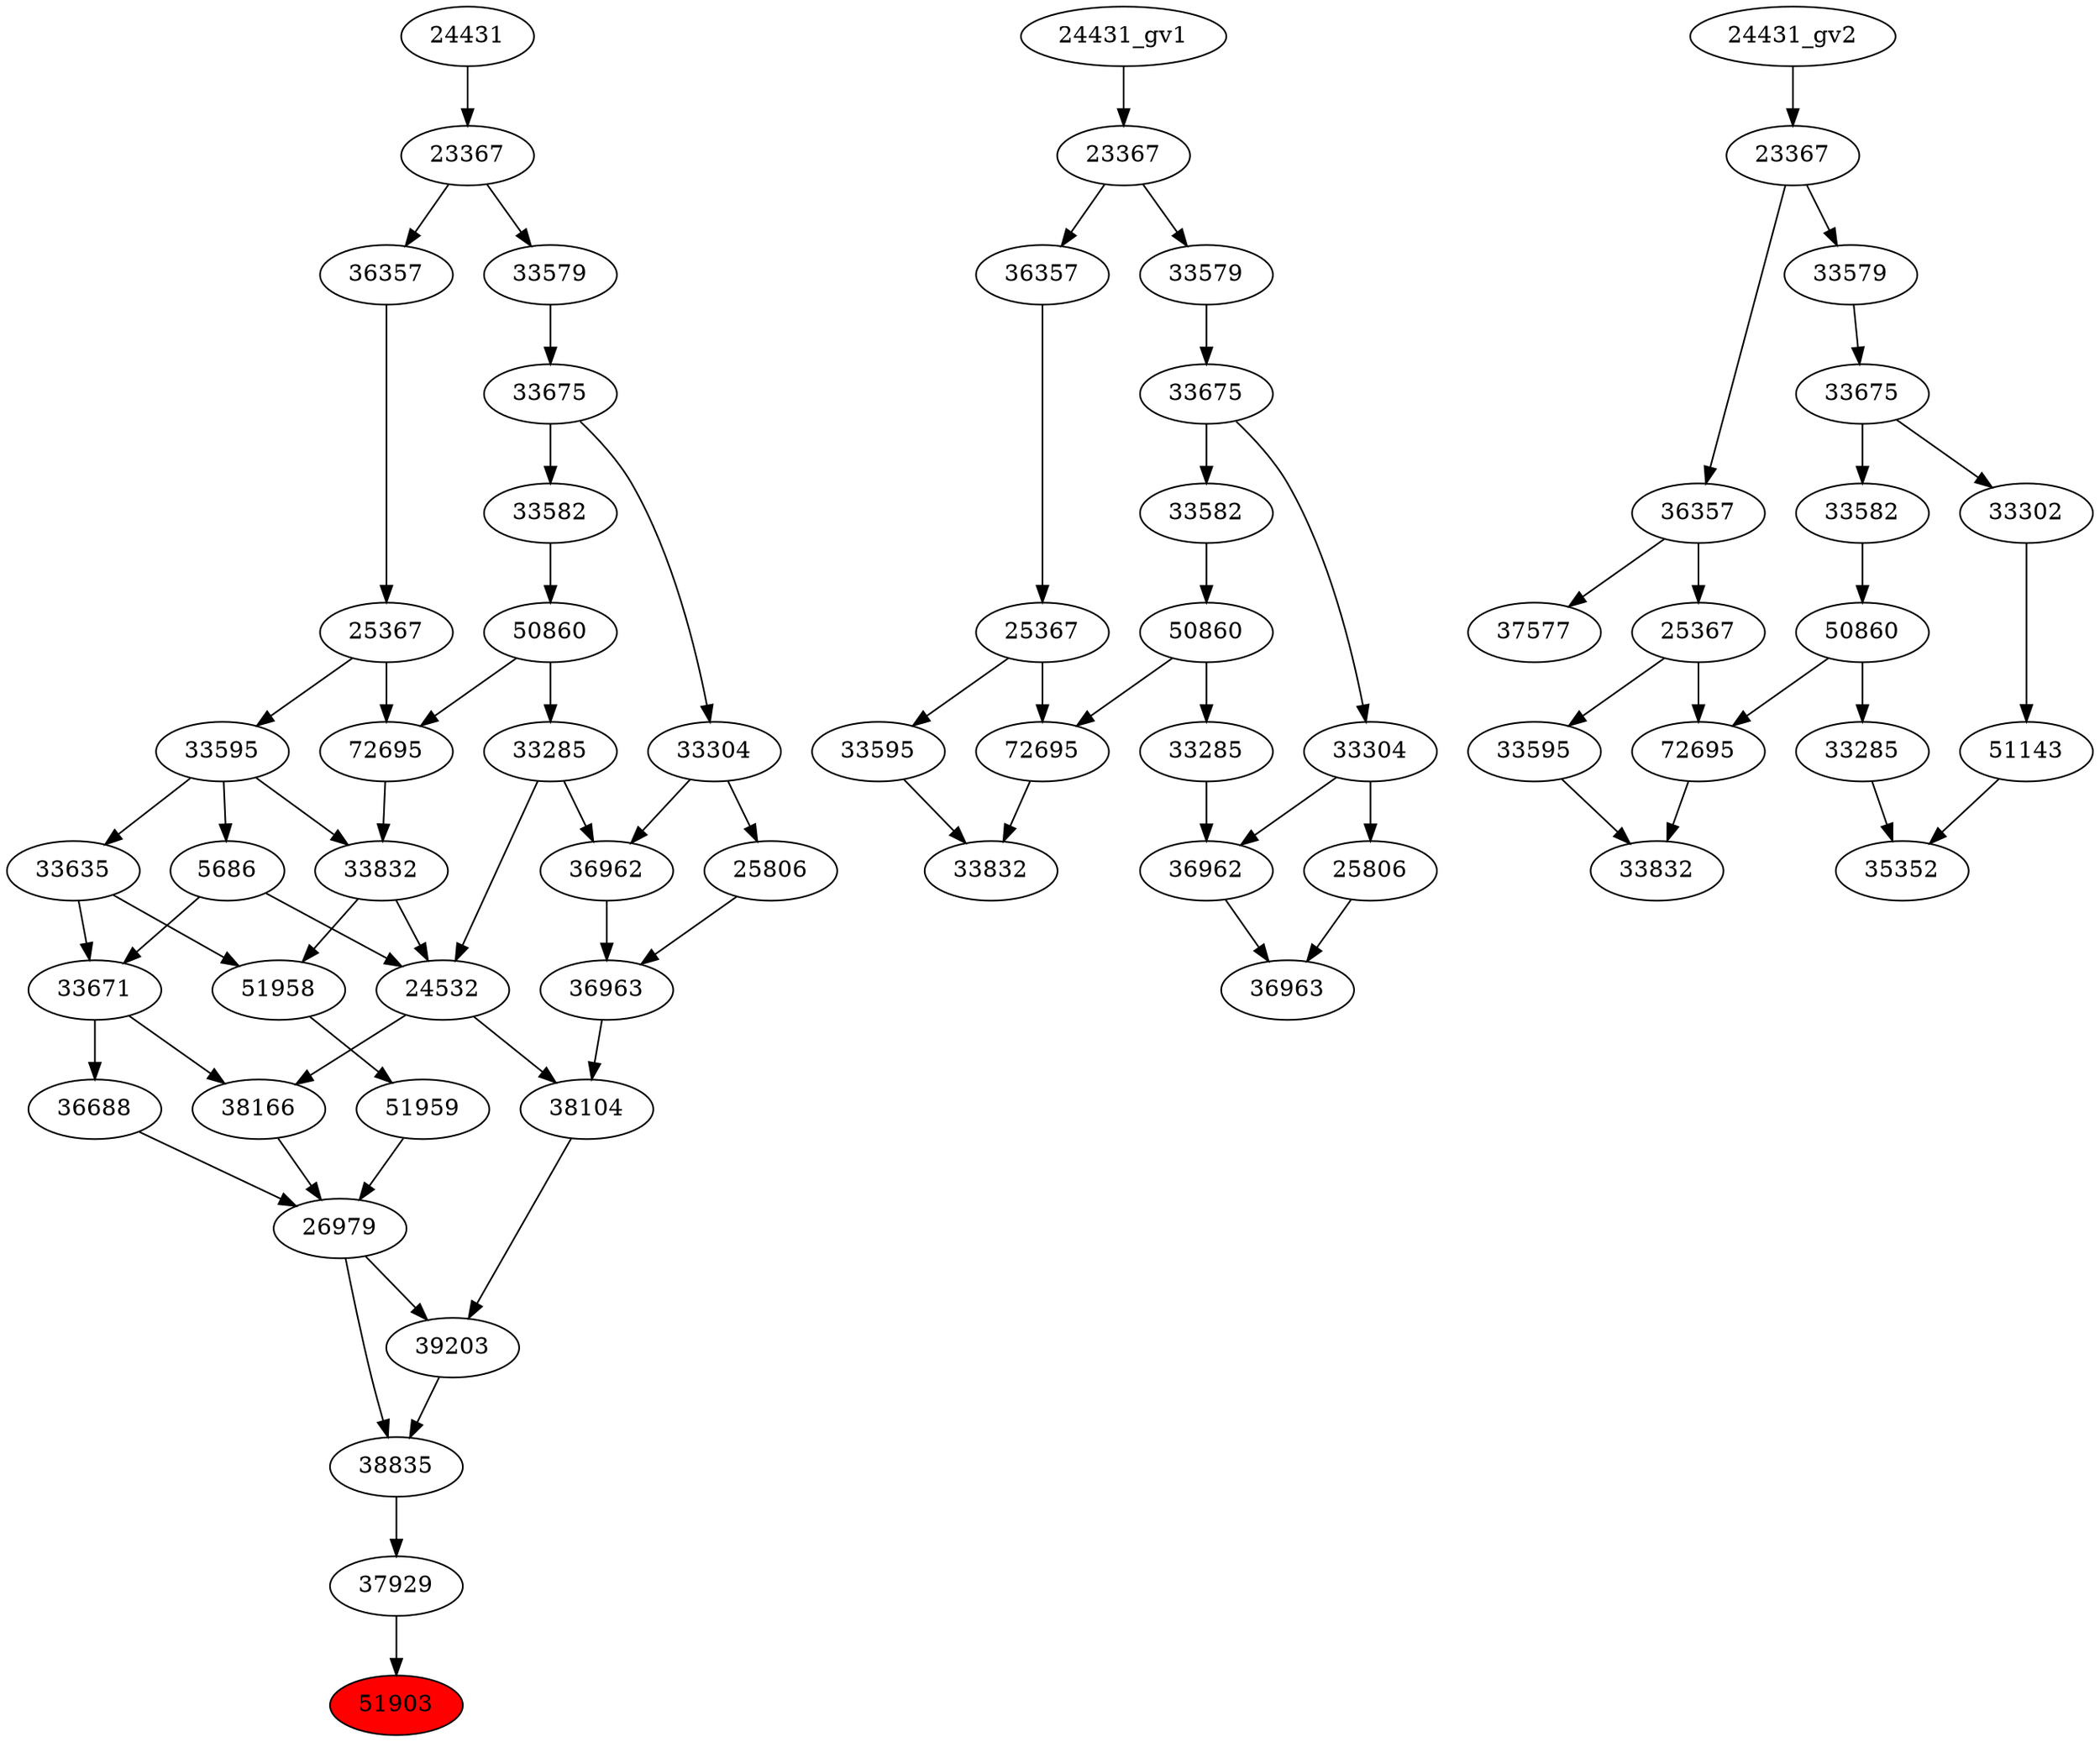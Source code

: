 strict digraph root {
	node [label="\N"];
	{
		node [fillcolor="",
			label="\N",
			style=""
		];
		51903		 [fillcolor=red,
			label=51903,
			style=filled];
		37929		 [label=37929];
		37929 -> 51903;
		38835		 [label=38835];
		38835 -> 37929;
		26979		 [label=26979];
		26979 -> 38835;
		39203		 [label=39203];
		26979 -> 39203;
		39203 -> 38835;
		36688		 [label=36688];
		36688 -> 26979;
		38166		 [label=38166];
		38166 -> 26979;
		51959		 [label=51959];
		51959 -> 26979;
		38104		 [label=38104];
		38104 -> 39203;
		33671		 [label=33671];
		33671 -> 36688;
		33671 -> 38166;
		24532		 [label=24532];
		24532 -> 38166;
		24532 -> 38104;
		51958		 [label=51958];
		51958 -> 51959;
		36963		 [label=36963];
		36963 -> 38104;
		5686		 [label=5686];
		5686 -> 33671;
		5686 -> 24532;
		33635		 [label=33635];
		33635 -> 33671;
		33635 -> 51958;
		33285		 [label=33285];
		33285 -> 24532;
		36962		 [label=36962];
		33285 -> 36962;
		33832		 [label=33832];
		33832 -> 24532;
		33832 -> 51958;
		36962 -> 36963;
		25806		 [label=25806];
		25806 -> 36963;
		33595		 [label=33595];
		33595 -> 5686;
		33595 -> 33635;
		33595 -> 33832;
		50860		 [label=50860];
		50860 -> 33285;
		72695		 [label=72695];
		50860 -> 72695;
		72695 -> 33832;
		33304		 [label=33304];
		33304 -> 36962;
		33304 -> 25806;
		25367		 [label=25367];
		25367 -> 33595;
		25367 -> 72695;
		33582		 [label=33582];
		33582 -> 50860;
		33675		 [label=33675];
		33675 -> 33304;
		33675 -> 33582;
		36357		 [label=36357];
		36357 -> 25367;
		33579		 [label=33579];
		33579 -> 33675;
		23367		 [label=23367];
		23367 -> 36357;
		23367 -> 33579;
		24431		 [label=24431];
		24431 -> 23367;
	}
	{
		node [label="\N"];
		"36963_gv1"		 [label=36963];
		"36962_gv1"		 [label=36962];
		"36962_gv1" -> "36963_gv1";
		"25806_gv1"		 [label=25806];
		"25806_gv1" -> "36963_gv1";
		"33285_gv1"		 [label=33285];
		"33285_gv1" -> "36962_gv1";
		"50860_gv1"		 [label=50860];
		"50860_gv1" -> "33285_gv1";
		"72695_gv1"		 [label=72695];
		"50860_gv1" -> "72695_gv1";
		"33832_gv1"		 [label=33832];
		"72695_gv1" -> "33832_gv1";
		"33595_gv1"		 [label=33595];
		"33595_gv1" -> "33832_gv1";
		"33304_gv1"		 [label=33304];
		"33304_gv1" -> "36962_gv1";
		"33304_gv1" -> "25806_gv1";
		"25367_gv1"		 [label=25367];
		"25367_gv1" -> "72695_gv1";
		"25367_gv1" -> "33595_gv1";
		"33582_gv1"		 [label=33582];
		"33582_gv1" -> "50860_gv1";
		"33675_gv1"		 [label=33675];
		"33675_gv1" -> "33304_gv1";
		"33675_gv1" -> "33582_gv1";
		"36357_gv1"		 [label=36357];
		"36357_gv1" -> "25367_gv1";
		"33579_gv1"		 [label=33579];
		"33579_gv1" -> "33675_gv1";
		"23367_gv1"		 [label=23367];
		"23367_gv1" -> "36357_gv1";
		"23367_gv1" -> "33579_gv1";
		"24431_gv1" -> "23367_gv1";
	}
	{
		node [label="\N"];
		35352		 [label=35352];
		"33285_gv2"		 [label=33285];
		"33285_gv2" -> 35352;
		51143		 [label=51143];
		51143 -> 35352;
		"50860_gv2"		 [label=50860];
		"50860_gv2" -> "33285_gv2";
		"72695_gv2"		 [label=72695];
		"50860_gv2" -> "72695_gv2";
		"33582_gv2"		 [label=33582];
		"33582_gv2" -> "50860_gv2";
		33302		 [label=33302];
		33302 -> 51143;
		"33675_gv2"		 [label=33675];
		"33675_gv2" -> "33582_gv2";
		"33675_gv2" -> 33302;
		37577		 [label=37577];
		"36357_gv2"		 [label=36357];
		"36357_gv2" -> 37577;
		"25367_gv2"		 [label=25367];
		"36357_gv2" -> "25367_gv2";
		"33579_gv2"		 [label=33579];
		"33579_gv2" -> "33675_gv2";
		"33832_gv2"		 [label=33832];
		"72695_gv2" -> "33832_gv2";
		"33595_gv2"		 [label=33595];
		"33595_gv2" -> "33832_gv2";
		"23367_gv2"		 [label=23367];
		"23367_gv2" -> "36357_gv2";
		"23367_gv2" -> "33579_gv2";
		"25367_gv2" -> "72695_gv2";
		"25367_gv2" -> "33595_gv2";
		"24431_gv2" -> "23367_gv2";
	}
}

